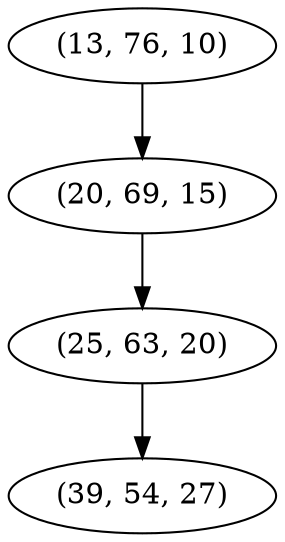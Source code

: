digraph tree {
    "(13, 76, 10)";
    "(20, 69, 15)";
    "(25, 63, 20)";
    "(39, 54, 27)";
    "(13, 76, 10)" -> "(20, 69, 15)";
    "(20, 69, 15)" -> "(25, 63, 20)";
    "(25, 63, 20)" -> "(39, 54, 27)";
}
